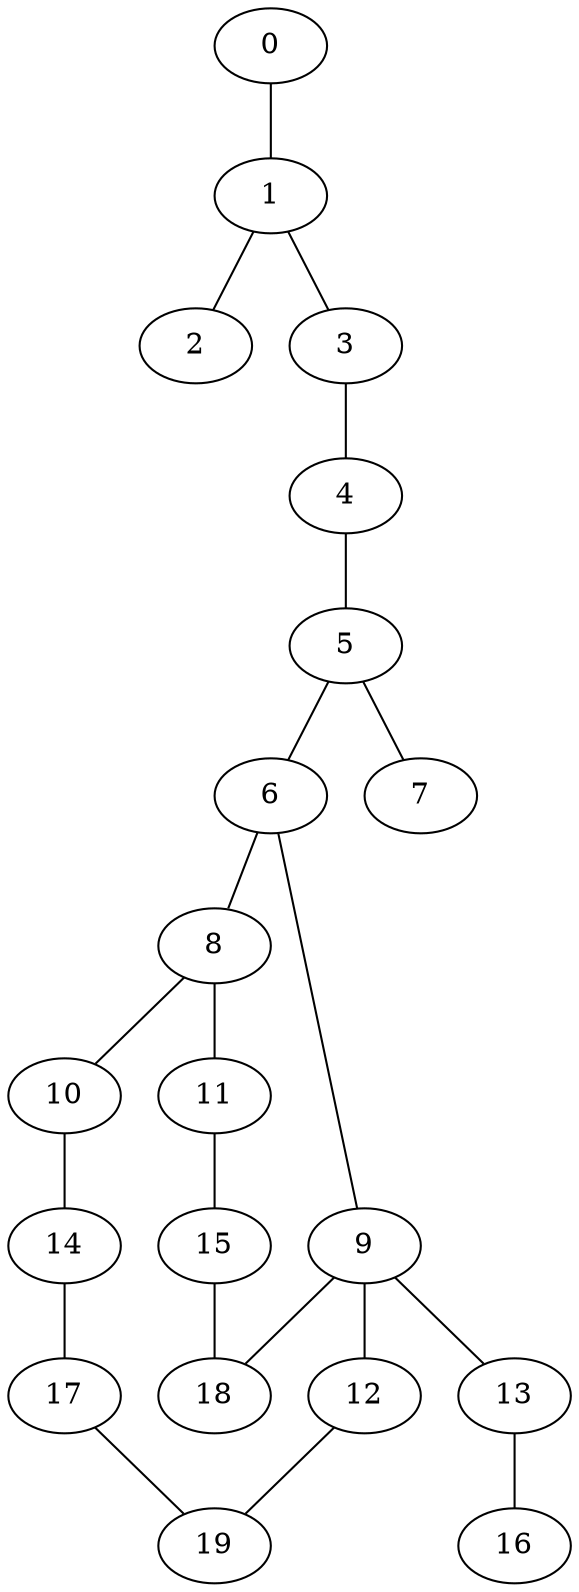 
graph graphname {
    0 -- 1
1 -- 2
1 -- 3
3 -- 4
4 -- 5
5 -- 6
5 -- 7
6 -- 8
6 -- 9
8 -- 10
8 -- 11
9 -- 12
9 -- 13
9 -- 18
10 -- 14
11 -- 15
12 -- 19
13 -- 16
14 -- 17
15 -- 18
17 -- 19

}
